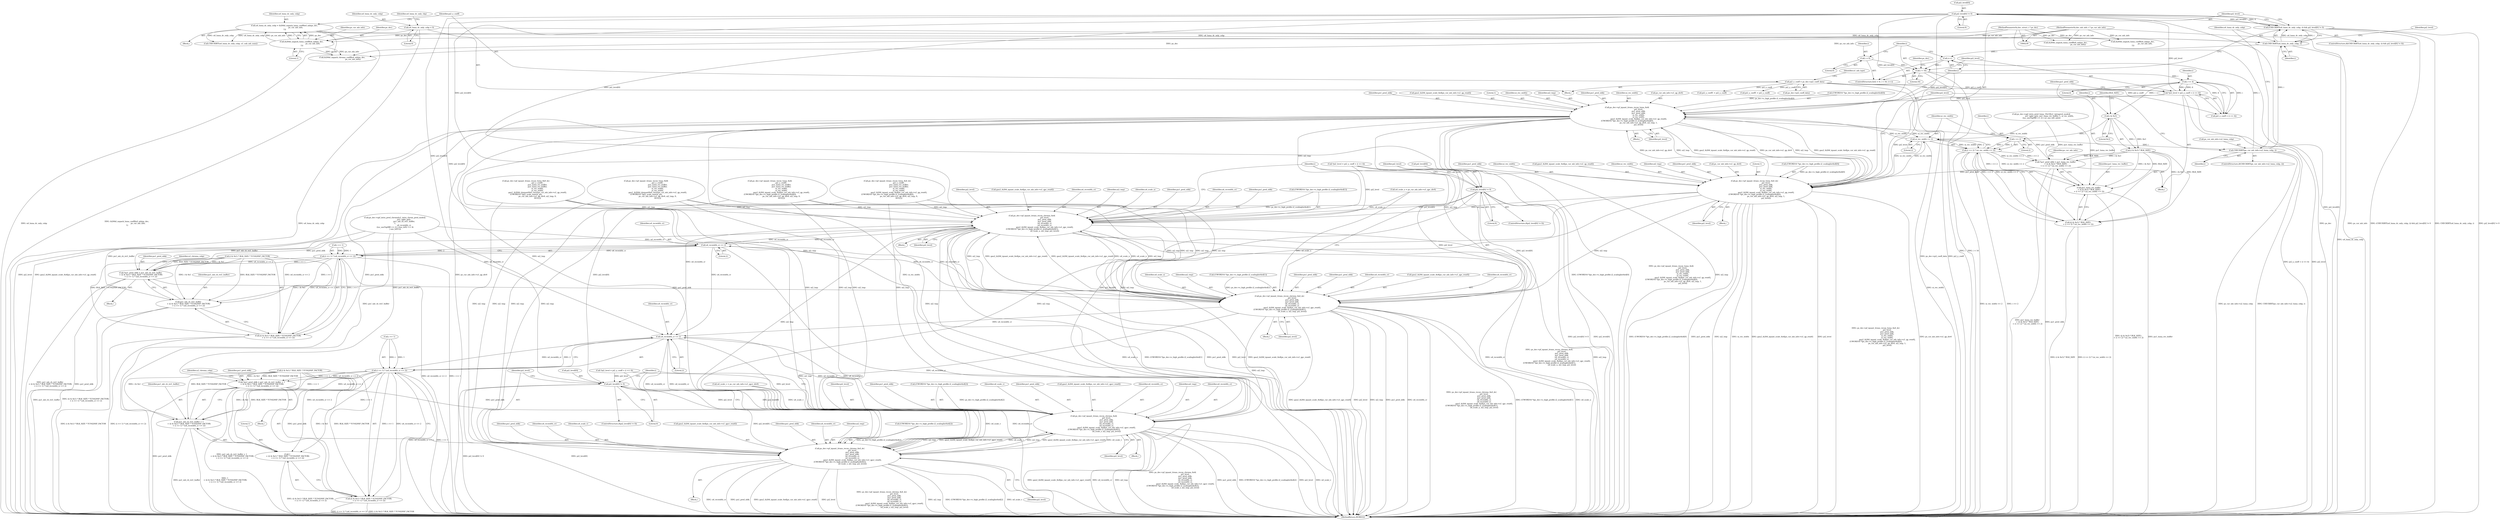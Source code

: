 digraph "0_Android_a583270e1c96d307469c83dc42bd3c5f1b9ef63f@array" {
"1000979" [label="(Call,pi2_level[0] != 0)"];
"1000914" [label="(Call,*pi2_level = pi2_y_coeff + (i << 4))"];
"1000779" [label="(Call,pi2_y_coeff = ps_dec->pi2_coeff_data)"];
"1000918" [label="(Call,i << 4)"];
"1000907" [label="(Call,i < 16)"];
"1000904" [label="(Call,i = 0)"];
"1000910" [label="(Call,i++)"];
"1000941" [label="(Call,CHECKBIT(ps_cur_mb_info->u2_luma_csbp, i))"];
"1000933" [label="(Call,i >> 2)"];
"1000928" [label="(Call,i & 0x3)"];
"1000976" [label="(Call,CHECKBIT(u4_luma_dc_only_csbp, i))"];
"1000750" [label="(Call,u4_luma_dc_only_csbp = ih264d_unpack_luma_coeff4x4_mb(ps_dec,\n                                       ps_cur_mb_info,\n 1))"];
"1000752" [label="(Call,ih264d_unpack_luma_coeff4x4_mb(ps_dec,\n                                       ps_cur_mb_info,\n 1))"];
"1000240" [label="(MethodParameterIn,dec_struct_t * ps_dec)"];
"1000241" [label="(MethodParameterIn,dec_mb_info_t * ps_cur_mb_info)"];
"1000334" [label="(Call,u4_luma_dc_only_csbp = 0)"];
"1000947" [label="(Call,ps_dec->pf_iquant_itrans_recon_luma_4x4(\n                                        pi2_level,\n                                        pu1_pred_sblk,\n                                        pu1_pred_sblk,\n                                        ui_rec_width,\n                                        ui_rec_width,\n                                        gau2_ih264_iquant_scale_4x4[ps_cur_mb_info->u1_qp_rem6],\n (UWORD16 *)ps_dec->s_high_profile.i2_scalinglist4x4[0],\n                                        ps_cur_mb_info->u1_qp_div6, ai2_tmp, 1,\n                                        pi2_level))"];
"1000936" [label="(Call,ui_rec_width << 2)"];
"1000932" [label="(Call,(i >> 2) * (ui_rec_width << 2))"];
"1000922" [label="(Call,*pu1_pred_sblk = pu1_luma_rec_buffer\n + ((i & 0x3) * BLK_SIZE)\n + (i >> 2) * (ui_rec_width << 2))"];
"1000985" [label="(Call,ps_dec->pf_iquant_itrans_recon_luma_4x4_dc(\n                                        pi2_level,\n                                        pu1_pred_sblk,\n                                        pu1_pred_sblk,\n                                        ui_rec_width,\n                                        ui_rec_width,\n                                        gau2_ih264_iquant_scale_4x4[ps_cur_mb_info->u1_qp_rem6],\n (UWORD16 *)ps_dec->s_high_profile.i2_scalinglist4x4[0],\n                                        ps_cur_mb_info->u1_qp_div6, ai2_tmp, 1,\n                                        pi2_level))"];
"1002917" [label="(Call,ps_dec->pf_iquant_itrans_recon_chroma_4x4(\n                                            pi2_level,\n                                            pu1_pred_sblk,\n                                            pu1_pred_sblk,\n                                            u4_recwidth_cr,\n                                            u4_recwidth_cr,\n                                            gau2_ih264_iquant_scale_4x4[ps_cur_mb_info->u1_qpc_rem6],\n (UWORD16 *)ps_dec->s_high_profile.i2_scalinglist4x4[1],\n                                            u4_scale_u, ai2_tmp, pi2_level))"];
"1002908" [label="(Call,u4_recwidth_cr << 2)"];
"1002904" [label="(Call,(i >> 1) * (u4_recwidth_cr << 2))"];
"1002892" [label="(Call,*pu1_pred_sblk = pu1_mb_cb_rei1_buffer\n + ((i & 0x1) * BLK_SIZE * YUV420SP_FACTOR)\n + (i >> 1) * (u4_recwidth_cr << 2))"];
"1002948" [label="(Call,ps_dec->pf_iquant_itrans_recon_chroma_4x4_dc(\n                                            pi2_level,\n                                            pu1_pred_sblk,\n                                            pu1_pred_sblk,\n                                            u4_recwidth_cr,\n                                            u4_recwidth_cr,\n                                            gau2_ih264_iquant_scale_4x4[ps_cur_mb_info->u1_qpc_rem6],\n (UWORD16 *)ps_dec->s_high_profile.i2_scalinglist4x4[1],\n                                            u4_scale_u, ai2_tmp, pi2_level))"];
"1003019" [label="(Call,u4_recwidth_cr << 2)"];
"1003015" [label="(Call,(i >> 1) * (u4_recwidth_cr << 2))"];
"1003001" [label="(Call,*pu1_pred_sblk = pu1_mb_cb_rei1_buffer + 1\n + ((i & 0x1) * BLK_SIZE * YUV420SP_FACTOR)\n + (i >> 1) * (u4_recwidth_cr << 2))"];
"1003028" [label="(Call,ps_dec->pf_iquant_itrans_recon_chroma_4x4(\n                                            pi2_level,\n                                            pu1_pred_sblk,\n                                            pu1_pred_sblk,\n                                            u4_recwidth_cr,\n                                            u4_recwidth_cr,\n                                            gau2_ih264_iquant_scale_4x4[ps_cur_mb_info->u1_qpcr_rem6],\n (UWORD16 *)ps_dec->s_high_profile.i2_scalinglist4x4[2],\n                                            u4_scale_v, ai2_tmp, pi2_level))"];
"1003059" [label="(Call,ps_dec->pf_iquant_itrans_recon_chroma_4x4_dc(\n                                            pi2_level,\n                                            pu1_pred_sblk,\n                                            pu1_pred_sblk,\n                                            u4_recwidth_cr,\n                                            u4_recwidth_cr,\n                                            gau2_ih264_iquant_scale_4x4[ps_cur_mb_info->u1_qpcr_rem6],\n (UWORD16 *)ps_dec->s_high_profile.i2_scalinglist4x4[2],\n                                            u4_scale_v, ai2_tmp, pi2_level))"];
"1003003" [label="(Call,pu1_mb_cb_rei1_buffer + 1\n + ((i & 0x1) * BLK_SIZE * YUV420SP_FACTOR)\n + (i >> 1) * (u4_recwidth_cr << 2))"];
"1003005" [label="(Call,1\n + ((i & 0x1) * BLK_SIZE * YUV420SP_FACTOR)\n + (i >> 1) * (u4_recwidth_cr << 2))"];
"1003007" [label="(Call,((i & 0x1) * BLK_SIZE * YUV420SP_FACTOR)\n + (i >> 1) * (u4_recwidth_cr << 2))"];
"1002894" [label="(Call,pu1_mb_cb_rei1_buffer\n + ((i & 0x1) * BLK_SIZE * YUV420SP_FACTOR)\n + (i >> 1) * (u4_recwidth_cr << 2))"];
"1002896" [label="(Call,((i & 0x1) * BLK_SIZE * YUV420SP_FACTOR)\n + (i >> 1) * (u4_recwidth_cr << 2))"];
"1000924" [label="(Call,pu1_luma_rec_buffer\n + ((i & 0x3) * BLK_SIZE)\n + (i >> 2) * (ui_rec_width << 2))"];
"1000926" [label="(Call,((i & 0x3) * BLK_SIZE)\n + (i >> 2) * (ui_rec_width << 2))"];
"1000975" [label="(Call,(CHECKBIT(u4_luma_dc_only_csbp, i)) && pi2_level[0] != 0)"];
"1002942" [label="(Call,pi2_level[0] != 0)"];
"1003053" [label="(Call,pi2_level[0] != 0)"];
"1003061" [label="(Identifier,pu1_pred_sblk)"];
"1000930" [label="(Literal,0x3)"];
"1003025" [label="(Identifier,u2_chroma_csbp)"];
"1002942" [label="(Call,pi2_level[0] != 0)"];
"1000943" [label="(Identifier,ps_cur_mb_info)"];
"1000910" [label="(Call,i++)"];
"1003029" [label="(Identifier,pi2_level)"];
"1000970" [label="(Identifier,ai2_tmp)"];
"1002923" [label="(Call,gau2_ih264_iquant_scale_4x4[ps_cur_mb_info->u1_qpc_rem6])"];
"1000938" [label="(Literal,2)"];
"1003030" [label="(Identifier,pu1_pred_sblk)"];
"1002884" [label="(Call,*pi2_level = pi2_y_coeff + (i << 4))"];
"1003039" [label="(Call,(UWORD16 *)ps_dec->s_high_profile.i2_scalinglist4x4[2])"];
"1000928" [label="(Call,i & 0x3)"];
"1003020" [label="(Identifier,u4_recwidth_cr)"];
"1000779" [label="(Call,pi2_y_coeff = ps_dec->pi2_coeff_data)"];
"1000905" [label="(Identifier,i)"];
"1000915" [label="(Identifier,pi2_level)"];
"1002910" [label="(Literal,2)"];
"1003003" [label="(Call,pu1_mb_cb_rei1_buffer + 1\n + ((i & 0x1) * BLK_SIZE * YUV420SP_FACTOR)\n + (i >> 1) * (u4_recwidth_cr << 2))"];
"1000967" [label="(Call,ps_cur_mb_info->u1_qp_div6)"];
"1002946" [label="(Literal,0)"];
"1000912" [label="(Block,)"];
"1000240" [label="(MethodParameterIn,dec_struct_t * ps_dec)"];
"1002882" [label="(Block,)"];
"1003063" [label="(Identifier,u4_recwidth_cr)"];
"1003079" [label="(Identifier,u4_scale_v)"];
"1000334" [label="(Call,u4_luma_dc_only_csbp = 0)"];
"1000958" [label="(Call,(UWORD16 *)ps_dec->s_high_profile.i2_scalinglist4x4[0])"];
"1002916" [label="(Block,)"];
"1002522" [label="(Call,ps_dec->pf_iquant_itrans_recon_luma_8x8_dc(\n                                        pi2_y_coeff1,\n                                        pu1_luma_rec_buffer,\n                                        pu1_luma_rec_buffer,\n                                        ui_rec_width,\n                                        ui_rec_width,\n                                        gau1_ih264d_dequant8x8_cavlc[ps_cur_mb_info->u1_qp_rem6],\n (UWORD16 *)pi2_scale_matrix_ptr,\n                                        ps_cur_mb_info->u1_qp_div6, ai2_tmp, 0,\n                                        NULL))"];
"1000986" [label="(Identifier,pi2_level)"];
"1002544" [label="(Call,ps_dec->pf_iquant_itrans_recon_luma_8x8(\n                                        pi2_y_coeff1,\n                                        pu1_luma_rec_buffer,\n                                        pu1_luma_rec_buffer,\n                                        ui_rec_width,\n                                        ui_rec_width,\n                                        gau1_ih264d_dequant8x8_cavlc[ps_cur_mb_info->u1_qp_rem6],\n (UWORD16 *)pi2_scale_matrix_ptr,\n                                        ps_cur_mb_info->u1_qp_div6, ai2_tmp, 0,\n                                        NULL))"];
"1002613" [label="(Call,ih264d_unpack_chroma_coeff4x4_mb(ps_dec,\n                                     ps_cur_mb_info))"];
"1003050" [label="(Identifier,pi2_level)"];
"1003005" [label="(Call,1\n + ((i & 0x1) * BLK_SIZE * YUV420SP_FACTOR)\n + (i >> 1) * (u4_recwidth_cr << 2))"];
"1002892" [label="(Call,*pu1_pred_sblk = pu1_mb_cb_rei1_buffer\n + ((i & 0x1) * BLK_SIZE * YUV420SP_FACTOR)\n + (i >> 1) * (u4_recwidth_cr << 2))"];
"1000988" [label="(Identifier,pu1_pred_sblk)"];
"1001748" [label="(Call,ps_dec->pf_iquant_itrans_recon_luma_4x4(\n                                        pi2_y_coeff1,\n                                        pu1_luma_rec_buffer,\n                                        pu1_luma_rec_buffer,\n                                        ui_rec_width,\n                                        ui_rec_width,\n                                        gau2_ih264_iquant_scale_4x4[ps_cur_mb_info->u1_qp_rem6],\n (UWORD16 *)ps_dec->s_high_profile.i2_scalinglist4x4[0],\n                                        ps_cur_mb_info->u1_qp_div6, ai2_tmp, 0,\n                                        NULL))"];
"1000908" [label="(Identifier,i)"];
"1000919" [label="(Identifier,i)"];
"1000927" [label="(Call,(i & 0x3) * BLK_SIZE)"];
"1000981" [label="(Identifier,pi2_level)"];
"1002968" [label="(Identifier,u4_scale_u)"];
"1000949" [label="(Identifier,pu1_pred_sblk)"];
"1003065" [label="(Call,gau2_ih264_iquant_scale_4x4[ps_cur_mb_info->u1_qpcr_rem6])"];
"1003048" [label="(Identifier,u4_scale_v)"];
"1000953" [label="(Call,gau2_ih264_iquant_scale_4x4[ps_cur_mb_info->u1_qp_rem6])"];
"1002841" [label="(Call,ps_dec->apf_intra_pred_chroma[u1_intra_chrom_pred_mode](\n                                pu1_ngbr_pels,\n                                pu1_mb_cb_rei1_buffer,\n 1,\n                                u4_recwidth_cr,\n ((uc_useTopMB << 2) | (use_left2 << 4)\n | use_left1)))"];
"1002908" [label="(Call,u4_recwidth_cr << 2)"];
"1003021" [label="(Literal,2)"];
"1002922" [label="(Identifier,u4_recwidth_cr)"];
"1000923" [label="(Identifier,pu1_pred_sblk)"];
"1002220" [label="(Call,pi2_y_coeff1 = pi2_y_coeff)"];
"1000336" [label="(Literal,0)"];
"1000925" [label="(Identifier,pu1_luma_rec_buffer)"];
"1000941" [label="(Call,CHECKBIT(ps_cur_mb_info->u2_luma_csbp, i))"];
"1000751" [label="(Identifier,u4_luma_dc_only_csbp)"];
"1000989" [label="(Identifier,ui_rec_width)"];
"1000991" [label="(Call,gau2_ih264_iquant_scale_4x4[ps_cur_mb_info->u1_qp_rem6])"];
"1002991" [label="(Block,)"];
"1003081" [label="(Identifier,pi2_level)"];
"1000937" [label="(Identifier,ui_rec_width)"];
"1002949" [label="(Identifier,pi2_level)"];
"1003006" [label="(Literal,1)"];
"1003060" [label="(Identifier,pi2_level)"];
"1000920" [label="(Literal,4)"];
"1000940" [label="(ControlStructure,if(CHECKBIT(ps_cur_mb_info->u2_luma_csbp, i)))"];
"1000768" [label="(Call,ih264d_unpack_luma_coeff4x4_mb(ps_dec,\n                                           ps_cur_mb_info,\n 1))"];
"1002969" [label="(Identifier,ai2_tmp)"];
"1002959" [label="(Call,(UWORD16 *)ps_dec->s_high_profile.i2_scalinglist4x4[1])"];
"1003031" [label="(Identifier,pu1_pred_sblk)"];
"1000903" [label="(ControlStructure,for(i = 0; i < 16; i++))"];
"1000906" [label="(Literal,0)"];
"1002881" [label="(Identifier,i)"];
"1000754" [label="(Identifier,ps_cur_mb_info)"];
"1000934" [label="(Identifier,i)"];
"1000971" [label="(Literal,1)"];
"1003007" [label="(Call,((i & 0x1) * BLK_SIZE * YUV420SP_FACTOR)\n + (i >> 1) * (u4_recwidth_cr << 2))"];
"1000776" [label="(Call,ih264d_unpack_luma_coeff8x8_mb(ps_dec,\n                                           ps_cur_mb_info))"];
"1003001" [label="(Call,*pu1_pred_sblk = pu1_mb_cb_rei1_buffer + 1\n + ((i & 0x1) * BLK_SIZE * YUV420SP_FACTOR)\n + (i >> 1) * (u4_recwidth_cr << 2))"];
"1003062" [label="(Identifier,pu1_pred_sblk)"];
"1002939" [label="(Identifier,pi2_level)"];
"1002894" [label="(Call,pu1_mb_cb_rei1_buffer\n + ((i & 0x1) * BLK_SIZE * YUV420SP_FACTOR)\n + (i >> 1) * (u4_recwidth_cr << 2))"];
"1002917" [label="(Call,ps_dec->pf_iquant_itrans_recon_chroma_4x4(\n                                            pi2_level,\n                                            pu1_pred_sblk,\n                                            pu1_pred_sblk,\n                                            u4_recwidth_cr,\n                                            u4_recwidth_cr,\n                                            gau2_ih264_iquant_scale_4x4[ps_cur_mb_info->u1_qpc_rem6],\n (UWORD16 *)ps_dec->s_high_profile.i2_scalinglist4x4[1],\n                                            u4_scale_u, ai2_tmp, pi2_level))"];
"1002950" [label="(Identifier,pu1_pred_sblk)"];
"1000755" [label="(Literal,1)"];
"1002897" [label="(Call,(i & 0x1) * BLK_SIZE * YUV420SP_FACTOR)"];
"1000786" [label="(Identifier,u1_mb_type)"];
"1000931" [label="(Identifier,BLK_SIZE)"];
"1003019" [label="(Call,u4_recwidth_cr << 2)"];
"1000978" [label="(Identifier,i)"];
"1003008" [label="(Call,(i & 0x1) * BLK_SIZE * YUV420SP_FACTOR)"];
"1000983" [label="(Literal,0)"];
"1001389" [label="(Call,pi2_y_coeff1 = pi2_y_coeff)"];
"1002938" [label="(Identifier,ai2_tmp)"];
"1000780" [label="(Identifier,pi2_y_coeff)"];
"1000975" [label="(Call,(CHECKBIT(u4_luma_dc_only_csbp, i)) && pi2_level[0] != 0)"];
"1000916" [label="(Call,pi2_y_coeff + (i << 4))"];
"1002905" [label="(Call,i >> 1)"];
"1000753" [label="(Identifier,ps_dec)"];
"1000977" [label="(Identifier,u4_luma_dc_only_csbp)"];
"1003034" [label="(Call,gau2_ih264_iquant_scale_4x4[ps_cur_mb_info->u1_qpcr_rem6])"];
"1000339" [label="(Identifier,u4_luma_dc_only_cbp)"];
"1003057" [label="(Literal,0)"];
"1001010" [label="(Identifier,pi2_level)"];
"1000907" [label="(Call,i < 16)"];
"1003254" [label="(MethodReturn,WORD32)"];
"1002947" [label="(Block,)"];
"1000990" [label="(Identifier,ui_rec_width)"];
"1002951" [label="(Identifier,pu1_pred_sblk)"];
"1002953" [label="(Identifier,u4_recwidth_cr)"];
"1000924" [label="(Call,pu1_luma_rec_buffer\n + ((i & 0x3) * BLK_SIZE)\n + (i >> 2) * (ui_rec_width << 2))"];
"1003028" [label="(Call,ps_dec->pf_iquant_itrans_recon_chroma_4x4(\n                                            pi2_level,\n                                            pu1_pred_sblk,\n                                            pu1_pred_sblk,\n                                            u4_recwidth_cr,\n                                            u4_recwidth_cr,\n                                            gau2_ih264_iquant_scale_4x4[ps_cur_mb_info->u1_qpcr_rem6],\n (UWORD16 *)ps_dec->s_high_profile.i2_scalinglist4x4[2],\n                                            u4_scale_v, ai2_tmp, pi2_level))"];
"1000985" [label="(Call,ps_dec->pf_iquant_itrans_recon_luma_4x4_dc(\n                                        pi2_level,\n                                        pu1_pred_sblk,\n                                        pu1_pred_sblk,\n                                        ui_rec_width,\n                                        ui_rec_width,\n                                        gau2_ih264_iquant_scale_4x4[ps_cur_mb_info->u1_qp_rem6],\n (UWORD16 *)ps_dec->s_high_profile.i2_scalinglist4x4[0],\n                                        ps_cur_mb_info->u1_qp_div6, ai2_tmp, 1,\n                                        pi2_level))"];
"1000932" [label="(Call,(i >> 2) * (ui_rec_width << 2))"];
"1003002" [label="(Identifier,pu1_pred_sblk)"];
"1001008" [label="(Identifier,ai2_tmp)"];
"1002614" [label="(Identifier,ps_dec)"];
"1000980" [label="(Call,pi2_level[0])"];
"1000904" [label="(Call,i = 0)"];
"1002895" [label="(Identifier,pu1_mb_cb_rei1_buffer)"];
"1003064" [label="(Identifier,u4_recwidth_cr)"];
"1000918" [label="(Call,i << 4)"];
"1002860" [label="(Call,u4_scale_v = ps_cur_mb_info->u1_qpcr_div6)"];
"1002943" [label="(Call,pi2_level[0])"];
"1003058" [label="(Block,)"];
"1002993" [label="(Call,*pi2_level = pi2_y_coeff + (i << 4))"];
"1002954" [label="(Call,gau2_ih264_iquant_scale_4x4[ps_cur_mb_info->u1_qpc_rem6])"];
"1003052" [label="(ControlStructure,if(pi2_level[0] != 0))"];
"1003054" [label="(Call,pi2_level[0])"];
"1002937" [label="(Identifier,u4_scale_u)"];
"1000241" [label="(MethodParameterIn,dec_mb_info_t * ps_cur_mb_info)"];
"1000750" [label="(Call,u4_luma_dc_only_csbp = ih264d_unpack_luma_coeff4x4_mb(ps_dec,\n                                       ps_cur_mb_info,\n 1))"];
"1003033" [label="(Identifier,u4_recwidth_cr)"];
"1003080" [label="(Identifier,ai2_tmp)"];
"1000987" [label="(Identifier,pu1_pred_sblk)"];
"1000946" [label="(Block,)"];
"1000243" [label="(Block,)"];
"1000922" [label="(Call,*pu1_pred_sblk = pu1_luma_rec_buffer\n + ((i & 0x3) * BLK_SIZE)\n + (i >> 2) * (ui_rec_width << 2))"];
"1000335" [label="(Identifier,u4_luma_dc_only_csbp)"];
"1000752" [label="(Call,ih264d_unpack_luma_coeff4x4_mb(ps_dec,\n                                       ps_cur_mb_info,\n 1))"];
"1000951" [label="(Identifier,ui_rec_width)"];
"1000890" [label="(Call,ps_dec->apf_intra_pred_luma_16x16[u1_intrapred_mode](\n                            au1_ngbr_pels, pu1_luma_rec_buffer, 1, ui_rec_width,\n ((uc_useTopMB << 2) | u2_use_left_mb)))"];
"1000948" [label="(Identifier,pi2_level)"];
"1002896" [label="(Call,((i & 0x1) * BLK_SIZE * YUV420SP_FACTOR)\n + (i >> 1) * (u4_recwidth_cr << 2))"];
"1000914" [label="(Call,*pi2_level = pi2_y_coeff + (i << 4))"];
"1000984" [label="(Block,)"];
"1003027" [label="(Block,)"];
"1002919" [label="(Identifier,pu1_pred_sblk)"];
"1000933" [label="(Call,i >> 2)"];
"1000781" [label="(Call,ps_dec->pi2_coeff_data)"];
"1002893" [label="(Identifier,pu1_pred_sblk)"];
"1000974" [label="(ControlStructure,if((CHECKBIT(u4_luma_dc_only_csbp, i)) && pi2_level[0] != 0))"];
"1000972" [label="(Identifier,pi2_level)"];
"1000926" [label="(Call,((i & 0x3) * BLK_SIZE)\n + (i >> 2) * (ui_rec_width << 2))"];
"1000942" [label="(Call,ps_cur_mb_info->u2_luma_csbp)"];
"1001005" [label="(Call,ps_cur_mb_info->u1_qp_div6)"];
"1003016" [label="(Call,i >> 1)"];
"1002904" [label="(Call,(i >> 1) * (u4_recwidth_cr << 2))"];
"1003049" [label="(Identifier,ai2_tmp)"];
"1002914" [label="(Identifier,u2_chroma_csbp)"];
"1000749" [label="(Block,)"];
"1001009" [label="(Literal,1)"];
"1000950" [label="(Identifier,pu1_pred_sblk)"];
"1000909" [label="(Literal,16)"];
"1002990" [label="(Identifier,i)"];
"1003059" [label="(Call,ps_dec->pf_iquant_itrans_recon_chroma_4x4_dc(\n                                            pi2_level,\n                                            pu1_pred_sblk,\n                                            pu1_pred_sblk,\n                                            u4_recwidth_cr,\n                                            u4_recwidth_cr,\n                                            gau2_ih264_iquant_scale_4x4[ps_cur_mb_info->u1_qpcr_rem6],\n (UWORD16 *)ps_dec->s_high_profile.i2_scalinglist4x4[2],\n                                            u4_scale_v, ai2_tmp, pi2_level))"];
"1002921" [label="(Identifier,u4_recwidth_cr)"];
"1002909" [label="(Identifier,u4_recwidth_cr)"];
"1003070" [label="(Call,(UWORD16 *)ps_dec->s_high_profile.i2_scalinglist4x4[2])"];
"1002948" [label="(Call,ps_dec->pf_iquant_itrans_recon_chroma_4x4_dc(\n                                            pi2_level,\n                                            pu1_pred_sblk,\n                                            pu1_pred_sblk,\n                                            u4_recwidth_cr,\n                                            u4_recwidth_cr,\n                                            gau2_ih264_iquant_scale_4x4[ps_cur_mb_info->u1_qpc_rem6],\n (UWORD16 *)ps_dec->s_high_profile.i2_scalinglist4x4[1],\n                                            u4_scale_u, ai2_tmp, pi2_level))"];
"1003004" [label="(Identifier,pu1_mb_cb_rei1_buffer)"];
"1000945" [label="(Identifier,i)"];
"1002952" [label="(Identifier,u4_recwidth_cr)"];
"1000936" [label="(Call,ui_rec_width << 2)"];
"1000976" [label="(Call,CHECKBIT(u4_luma_dc_only_csbp, i))"];
"1002920" [label="(Identifier,pu1_pred_sblk)"];
"1000952" [label="(Identifier,ui_rec_width)"];
"1002970" [label="(Identifier,pi2_level)"];
"1003032" [label="(Identifier,u4_recwidth_cr)"];
"1000935" [label="(Literal,2)"];
"1000979" [label="(Call,pi2_level[0] != 0)"];
"1000911" [label="(Identifier,i)"];
"1000996" [label="(Call,(UWORD16 *)ps_dec->s_high_profile.i2_scalinglist4x4[0])"];
"1002928" [label="(Call,(UWORD16 *)ps_dec->s_high_profile.i2_scalinglist4x4[1])"];
"1003015" [label="(Call,(i >> 1) * (u4_recwidth_cr << 2))"];
"1003053" [label="(Call,pi2_level[0] != 0)"];
"1000929" [label="(Identifier,i)"];
"1001720" [label="(Call,ps_dec->pf_iquant_itrans_recon_luma_4x4_dc(\n                                        pi2_y_coeff1,\n                                        pu1_luma_rec_buffer,\n                                        pu1_luma_rec_buffer,\n                                        ui_rec_width,\n                                        ui_rec_width,\n                                        gau2_ih264_iquant_scale_4x4[ps_cur_mb_info->u1_qp_rem6],\n (UWORD16 *)ps_dec->s_high_profile.i2_scalinglist4x4[0],\n                                        ps_cur_mb_info->u1_qp_div6, ai2_tmp, 0,\n                                        NULL))"];
"1001716" [label="(Call,CHECKBIT(u4_luma_dc_only_csbp, u1_sub_mb_num))"];
"1000947" [label="(Call,ps_dec->pf_iquant_itrans_recon_luma_4x4(\n                                        pi2_level,\n                                        pu1_pred_sblk,\n                                        pu1_pred_sblk,\n                                        ui_rec_width,\n                                        ui_rec_width,\n                                        gau2_ih264_iquant_scale_4x4[ps_cur_mb_info->u1_qp_rem6],\n (UWORD16 *)ps_dec->s_high_profile.i2_scalinglist4x4[0],\n                                        ps_cur_mb_info->u1_qp_div6, ai2_tmp, 1,\n                                        pi2_level))"];
"1002941" [label="(ControlStructure,if(pi2_level[0] != 0))"];
"1002918" [label="(Identifier,pi2_level)"];
"1002855" [label="(Call,u4_scale_u = ps_cur_mb_info->u1_qpc_div6)"];
"1000979" -> "1000975"  [label="AST: "];
"1000979" -> "1000983"  [label="CFG: "];
"1000980" -> "1000979"  [label="AST: "];
"1000983" -> "1000979"  [label="AST: "];
"1000975" -> "1000979"  [label="CFG: "];
"1000979" -> "1003254"  [label="DDG: pi2_level[0]"];
"1000979" -> "1000947"  [label="DDG: pi2_level[0]"];
"1000979" -> "1000975"  [label="DDG: pi2_level[0]"];
"1000979" -> "1000975"  [label="DDG: 0"];
"1000914" -> "1000979"  [label="DDG: pi2_level"];
"1000979" -> "1000985"  [label="DDG: pi2_level[0]"];
"1000979" -> "1002917"  [label="DDG: pi2_level[0]"];
"1000979" -> "1002942"  [label="DDG: pi2_level[0]"];
"1000979" -> "1003028"  [label="DDG: pi2_level[0]"];
"1000979" -> "1003053"  [label="DDG: pi2_level[0]"];
"1000914" -> "1000912"  [label="AST: "];
"1000914" -> "1000916"  [label="CFG: "];
"1000915" -> "1000914"  [label="AST: "];
"1000916" -> "1000914"  [label="AST: "];
"1000923" -> "1000914"  [label="CFG: "];
"1000914" -> "1003254"  [label="DDG: pi2_y_coeff + (i << 4)"];
"1000914" -> "1003254"  [label="DDG: pi2_level"];
"1000779" -> "1000914"  [label="DDG: pi2_y_coeff"];
"1000918" -> "1000914"  [label="DDG: i"];
"1000918" -> "1000914"  [label="DDG: 4"];
"1000914" -> "1000947"  [label="DDG: pi2_level"];
"1000914" -> "1000985"  [label="DDG: pi2_level"];
"1000779" -> "1000243"  [label="AST: "];
"1000779" -> "1000781"  [label="CFG: "];
"1000780" -> "1000779"  [label="AST: "];
"1000781" -> "1000779"  [label="AST: "];
"1000786" -> "1000779"  [label="CFG: "];
"1000779" -> "1003254"  [label="DDG: pi2_y_coeff"];
"1000779" -> "1003254"  [label="DDG: ps_dec->pi2_coeff_data"];
"1000779" -> "1000916"  [label="DDG: pi2_y_coeff"];
"1000779" -> "1001389"  [label="DDG: pi2_y_coeff"];
"1000779" -> "1002220"  [label="DDG: pi2_y_coeff"];
"1000918" -> "1000916"  [label="AST: "];
"1000918" -> "1000920"  [label="CFG: "];
"1000919" -> "1000918"  [label="AST: "];
"1000920" -> "1000918"  [label="AST: "];
"1000916" -> "1000918"  [label="CFG: "];
"1000918" -> "1000916"  [label="DDG: i"];
"1000918" -> "1000916"  [label="DDG: 4"];
"1000907" -> "1000918"  [label="DDG: i"];
"1000918" -> "1000928"  [label="DDG: i"];
"1000907" -> "1000903"  [label="AST: "];
"1000907" -> "1000909"  [label="CFG: "];
"1000908" -> "1000907"  [label="AST: "];
"1000909" -> "1000907"  [label="AST: "];
"1000915" -> "1000907"  [label="CFG: "];
"1002614" -> "1000907"  [label="CFG: "];
"1000907" -> "1003254"  [label="DDG: i < 16"];
"1000907" -> "1003254"  [label="DDG: i"];
"1000904" -> "1000907"  [label="DDG: i"];
"1000910" -> "1000907"  [label="DDG: i"];
"1000904" -> "1000903"  [label="AST: "];
"1000904" -> "1000906"  [label="CFG: "];
"1000905" -> "1000904"  [label="AST: "];
"1000906" -> "1000904"  [label="AST: "];
"1000908" -> "1000904"  [label="CFG: "];
"1000910" -> "1000903"  [label="AST: "];
"1000910" -> "1000911"  [label="CFG: "];
"1000911" -> "1000910"  [label="AST: "];
"1000908" -> "1000910"  [label="CFG: "];
"1000941" -> "1000910"  [label="DDG: i"];
"1000976" -> "1000910"  [label="DDG: i"];
"1000941" -> "1000940"  [label="AST: "];
"1000941" -> "1000945"  [label="CFG: "];
"1000942" -> "1000941"  [label="AST: "];
"1000945" -> "1000941"  [label="AST: "];
"1000948" -> "1000941"  [label="CFG: "];
"1000977" -> "1000941"  [label="CFG: "];
"1000941" -> "1003254"  [label="DDG: ps_cur_mb_info->u2_luma_csbp"];
"1000941" -> "1003254"  [label="DDG: CHECKBIT(ps_cur_mb_info->u2_luma_csbp, i)"];
"1000933" -> "1000941"  [label="DDG: i"];
"1000941" -> "1000976"  [label="DDG: i"];
"1000933" -> "1000932"  [label="AST: "];
"1000933" -> "1000935"  [label="CFG: "];
"1000934" -> "1000933"  [label="AST: "];
"1000935" -> "1000933"  [label="AST: "];
"1000937" -> "1000933"  [label="CFG: "];
"1000933" -> "1000932"  [label="DDG: i"];
"1000933" -> "1000932"  [label="DDG: 2"];
"1000928" -> "1000933"  [label="DDG: i"];
"1000928" -> "1000927"  [label="AST: "];
"1000928" -> "1000930"  [label="CFG: "];
"1000929" -> "1000928"  [label="AST: "];
"1000930" -> "1000928"  [label="AST: "];
"1000931" -> "1000928"  [label="CFG: "];
"1000928" -> "1000927"  [label="DDG: i"];
"1000928" -> "1000927"  [label="DDG: 0x3"];
"1000976" -> "1000975"  [label="AST: "];
"1000976" -> "1000978"  [label="CFG: "];
"1000977" -> "1000976"  [label="AST: "];
"1000978" -> "1000976"  [label="AST: "];
"1000981" -> "1000976"  [label="CFG: "];
"1000975" -> "1000976"  [label="CFG: "];
"1000976" -> "1003254"  [label="DDG: u4_luma_dc_only_csbp"];
"1000976" -> "1000975"  [label="DDG: u4_luma_dc_only_csbp"];
"1000976" -> "1000975"  [label="DDG: i"];
"1000750" -> "1000976"  [label="DDG: u4_luma_dc_only_csbp"];
"1000334" -> "1000976"  [label="DDG: u4_luma_dc_only_csbp"];
"1000750" -> "1000749"  [label="AST: "];
"1000750" -> "1000752"  [label="CFG: "];
"1000751" -> "1000750"  [label="AST: "];
"1000752" -> "1000750"  [label="AST: "];
"1000780" -> "1000750"  [label="CFG: "];
"1000750" -> "1003254"  [label="DDG: u4_luma_dc_only_csbp"];
"1000750" -> "1003254"  [label="DDG: ih264d_unpack_luma_coeff4x4_mb(ps_dec,\n                                       ps_cur_mb_info,\n 1)"];
"1000752" -> "1000750"  [label="DDG: ps_dec"];
"1000752" -> "1000750"  [label="DDG: ps_cur_mb_info"];
"1000752" -> "1000750"  [label="DDG: 1"];
"1000750" -> "1001716"  [label="DDG: u4_luma_dc_only_csbp"];
"1000752" -> "1000755"  [label="CFG: "];
"1000753" -> "1000752"  [label="AST: "];
"1000754" -> "1000752"  [label="AST: "];
"1000755" -> "1000752"  [label="AST: "];
"1000240" -> "1000752"  [label="DDG: ps_dec"];
"1000241" -> "1000752"  [label="DDG: ps_cur_mb_info"];
"1000752" -> "1002613"  [label="DDG: ps_dec"];
"1000752" -> "1002613"  [label="DDG: ps_cur_mb_info"];
"1000240" -> "1000239"  [label="AST: "];
"1000240" -> "1003254"  [label="DDG: ps_dec"];
"1000240" -> "1000768"  [label="DDG: ps_dec"];
"1000240" -> "1000776"  [label="DDG: ps_dec"];
"1000240" -> "1002613"  [label="DDG: ps_dec"];
"1000241" -> "1000239"  [label="AST: "];
"1000241" -> "1003254"  [label="DDG: ps_cur_mb_info"];
"1000241" -> "1000768"  [label="DDG: ps_cur_mb_info"];
"1000241" -> "1000776"  [label="DDG: ps_cur_mb_info"];
"1000241" -> "1002613"  [label="DDG: ps_cur_mb_info"];
"1000334" -> "1000243"  [label="AST: "];
"1000334" -> "1000336"  [label="CFG: "];
"1000335" -> "1000334"  [label="AST: "];
"1000336" -> "1000334"  [label="AST: "];
"1000339" -> "1000334"  [label="CFG: "];
"1000334" -> "1003254"  [label="DDG: u4_luma_dc_only_csbp"];
"1000334" -> "1001716"  [label="DDG: u4_luma_dc_only_csbp"];
"1000947" -> "1000946"  [label="AST: "];
"1000947" -> "1000972"  [label="CFG: "];
"1000948" -> "1000947"  [label="AST: "];
"1000949" -> "1000947"  [label="AST: "];
"1000950" -> "1000947"  [label="AST: "];
"1000951" -> "1000947"  [label="AST: "];
"1000952" -> "1000947"  [label="AST: "];
"1000953" -> "1000947"  [label="AST: "];
"1000958" -> "1000947"  [label="AST: "];
"1000967" -> "1000947"  [label="AST: "];
"1000970" -> "1000947"  [label="AST: "];
"1000971" -> "1000947"  [label="AST: "];
"1000972" -> "1000947"  [label="AST: "];
"1000911" -> "1000947"  [label="CFG: "];
"1000947" -> "1003254"  [label="DDG: pi2_level"];
"1000947" -> "1003254"  [label="DDG: gau2_ih264_iquant_scale_4x4[ps_cur_mb_info->u1_qp_rem6]"];
"1000947" -> "1003254"  [label="DDG: pu1_pred_sblk"];
"1000947" -> "1003254"  [label="DDG: ps_cur_mb_info->u1_qp_div6"];
"1000947" -> "1003254"  [label="DDG: ui_rec_width"];
"1000947" -> "1003254"  [label="DDG: (UWORD16 *)ps_dec->s_high_profile.i2_scalinglist4x4[0]"];
"1000947" -> "1003254"  [label="DDG: ps_dec->pf_iquant_itrans_recon_luma_4x4(\n                                        pi2_level,\n                                        pu1_pred_sblk,\n                                        pu1_pred_sblk,\n                                        ui_rec_width,\n                                        ui_rec_width,\n                                        gau2_ih264_iquant_scale_4x4[ps_cur_mb_info->u1_qp_rem6],\n (UWORD16 *)ps_dec->s_high_profile.i2_scalinglist4x4[0],\n                                        ps_cur_mb_info->u1_qp_div6, ai2_tmp, 1,\n                                        pi2_level)"];
"1000947" -> "1003254"  [label="DDG: ai2_tmp"];
"1000947" -> "1000936"  [label="DDG: ui_rec_width"];
"1000922" -> "1000947"  [label="DDG: pu1_pred_sblk"];
"1000936" -> "1000947"  [label="DDG: ui_rec_width"];
"1000985" -> "1000947"  [label="DDG: gau2_ih264_iquant_scale_4x4[ps_cur_mb_info->u1_qp_rem6]"];
"1000985" -> "1000947"  [label="DDG: ps_cur_mb_info->u1_qp_div6"];
"1000985" -> "1000947"  [label="DDG: ai2_tmp"];
"1000958" -> "1000947"  [label="DDG: ps_dec->s_high_profile.i2_scalinglist4x4[0]"];
"1000947" -> "1000985"  [label="DDG: gau2_ih264_iquant_scale_4x4[ps_cur_mb_info->u1_qp_rem6]"];
"1000947" -> "1000985"  [label="DDG: ps_cur_mb_info->u1_qp_div6"];
"1000947" -> "1000985"  [label="DDG: ai2_tmp"];
"1000947" -> "1002917"  [label="DDG: ai2_tmp"];
"1000947" -> "1002948"  [label="DDG: ai2_tmp"];
"1000947" -> "1003028"  [label="DDG: ai2_tmp"];
"1000947" -> "1003059"  [label="DDG: ai2_tmp"];
"1000936" -> "1000932"  [label="AST: "];
"1000936" -> "1000938"  [label="CFG: "];
"1000937" -> "1000936"  [label="AST: "];
"1000938" -> "1000936"  [label="AST: "];
"1000932" -> "1000936"  [label="CFG: "];
"1000936" -> "1003254"  [label="DDG: ui_rec_width"];
"1000936" -> "1000932"  [label="DDG: ui_rec_width"];
"1000936" -> "1000932"  [label="DDG: 2"];
"1000985" -> "1000936"  [label="DDG: ui_rec_width"];
"1000890" -> "1000936"  [label="DDG: ui_rec_width"];
"1000936" -> "1000985"  [label="DDG: ui_rec_width"];
"1000932" -> "1000926"  [label="AST: "];
"1000926" -> "1000932"  [label="CFG: "];
"1000932" -> "1003254"  [label="DDG: ui_rec_width << 2"];
"1000932" -> "1003254"  [label="DDG: i >> 2"];
"1000932" -> "1000922"  [label="DDG: i >> 2"];
"1000932" -> "1000922"  [label="DDG: ui_rec_width << 2"];
"1000932" -> "1000924"  [label="DDG: i >> 2"];
"1000932" -> "1000924"  [label="DDG: ui_rec_width << 2"];
"1000932" -> "1000926"  [label="DDG: i >> 2"];
"1000932" -> "1000926"  [label="DDG: ui_rec_width << 2"];
"1000922" -> "1000912"  [label="AST: "];
"1000922" -> "1000924"  [label="CFG: "];
"1000923" -> "1000922"  [label="AST: "];
"1000924" -> "1000922"  [label="AST: "];
"1000943" -> "1000922"  [label="CFG: "];
"1000922" -> "1003254"  [label="DDG: pu1_pred_sblk"];
"1000922" -> "1003254"  [label="DDG: pu1_luma_rec_buffer\n + ((i & 0x3) * BLK_SIZE)\n + (i >> 2) * (ui_rec_width << 2)"];
"1000890" -> "1000922"  [label="DDG: pu1_luma_rec_buffer"];
"1000927" -> "1000922"  [label="DDG: i & 0x3"];
"1000927" -> "1000922"  [label="DDG: BLK_SIZE"];
"1000922" -> "1000985"  [label="DDG: pu1_pred_sblk"];
"1000985" -> "1000984"  [label="AST: "];
"1000985" -> "1001010"  [label="CFG: "];
"1000986" -> "1000985"  [label="AST: "];
"1000987" -> "1000985"  [label="AST: "];
"1000988" -> "1000985"  [label="AST: "];
"1000989" -> "1000985"  [label="AST: "];
"1000990" -> "1000985"  [label="AST: "];
"1000991" -> "1000985"  [label="AST: "];
"1000996" -> "1000985"  [label="AST: "];
"1001005" -> "1000985"  [label="AST: "];
"1001008" -> "1000985"  [label="AST: "];
"1001009" -> "1000985"  [label="AST: "];
"1001010" -> "1000985"  [label="AST: "];
"1000911" -> "1000985"  [label="CFG: "];
"1000985" -> "1003254"  [label="DDG: (UWORD16 *)ps_dec->s_high_profile.i2_scalinglist4x4[0]"];
"1000985" -> "1003254"  [label="DDG: pu1_pred_sblk"];
"1000985" -> "1003254"  [label="DDG: ai2_tmp"];
"1000985" -> "1003254"  [label="DDG: ui_rec_width"];
"1000985" -> "1003254"  [label="DDG: gau2_ih264_iquant_scale_4x4[ps_cur_mb_info->u1_qp_rem6]"];
"1000985" -> "1003254"  [label="DDG: pi2_level"];
"1000985" -> "1003254"  [label="DDG: ps_dec->pf_iquant_itrans_recon_luma_4x4_dc(\n                                        pi2_level,\n                                        pu1_pred_sblk,\n                                        pu1_pred_sblk,\n                                        ui_rec_width,\n                                        ui_rec_width,\n                                        gau2_ih264_iquant_scale_4x4[ps_cur_mb_info->u1_qp_rem6],\n (UWORD16 *)ps_dec->s_high_profile.i2_scalinglist4x4[0],\n                                        ps_cur_mb_info->u1_qp_div6, ai2_tmp, 1,\n                                        pi2_level)"];
"1000985" -> "1003254"  [label="DDG: ps_cur_mb_info->u1_qp_div6"];
"1000996" -> "1000985"  [label="DDG: ps_dec->s_high_profile.i2_scalinglist4x4[0]"];
"1000985" -> "1002917"  [label="DDG: ai2_tmp"];
"1000985" -> "1002948"  [label="DDG: ai2_tmp"];
"1000985" -> "1003028"  [label="DDG: ai2_tmp"];
"1000985" -> "1003059"  [label="DDG: ai2_tmp"];
"1002917" -> "1002916"  [label="AST: "];
"1002917" -> "1002939"  [label="CFG: "];
"1002918" -> "1002917"  [label="AST: "];
"1002919" -> "1002917"  [label="AST: "];
"1002920" -> "1002917"  [label="AST: "];
"1002921" -> "1002917"  [label="AST: "];
"1002922" -> "1002917"  [label="AST: "];
"1002923" -> "1002917"  [label="AST: "];
"1002928" -> "1002917"  [label="AST: "];
"1002937" -> "1002917"  [label="AST: "];
"1002938" -> "1002917"  [label="AST: "];
"1002939" -> "1002917"  [label="AST: "];
"1002881" -> "1002917"  [label="CFG: "];
"1002917" -> "1003254"  [label="DDG: pu1_pred_sblk"];
"1002917" -> "1003254"  [label="DDG: pi2_level"];
"1002917" -> "1003254"  [label="DDG: gau2_ih264_iquant_scale_4x4[ps_cur_mb_info->u1_qpc_rem6]"];
"1002917" -> "1003254"  [label="DDG: u4_recwidth_cr"];
"1002917" -> "1003254"  [label="DDG: ps_dec->pf_iquant_itrans_recon_chroma_4x4(\n                                            pi2_level,\n                                            pu1_pred_sblk,\n                                            pu1_pred_sblk,\n                                            u4_recwidth_cr,\n                                            u4_recwidth_cr,\n                                            gau2_ih264_iquant_scale_4x4[ps_cur_mb_info->u1_qpc_rem6],\n (UWORD16 *)ps_dec->s_high_profile.i2_scalinglist4x4[1],\n                                            u4_scale_u, ai2_tmp, pi2_level)"];
"1002917" -> "1003254"  [label="DDG: ai2_tmp"];
"1002917" -> "1003254"  [label="DDG: u4_scale_u"];
"1002917" -> "1003254"  [label="DDG: (UWORD16 *)ps_dec->s_high_profile.i2_scalinglist4x4[1]"];
"1002917" -> "1002908"  [label="DDG: u4_recwidth_cr"];
"1002942" -> "1002917"  [label="DDG: pi2_level[0]"];
"1002884" -> "1002917"  [label="DDG: pi2_level"];
"1002892" -> "1002917"  [label="DDG: pu1_pred_sblk"];
"1002908" -> "1002917"  [label="DDG: u4_recwidth_cr"];
"1002948" -> "1002917"  [label="DDG: gau2_ih264_iquant_scale_4x4[ps_cur_mb_info->u1_qpc_rem6]"];
"1002948" -> "1002917"  [label="DDG: u4_scale_u"];
"1002948" -> "1002917"  [label="DDG: ai2_tmp"];
"1002928" -> "1002917"  [label="DDG: ps_dec->s_high_profile.i2_scalinglist4x4[1]"];
"1002855" -> "1002917"  [label="DDG: u4_scale_u"];
"1002522" -> "1002917"  [label="DDG: ai2_tmp"];
"1001720" -> "1002917"  [label="DDG: ai2_tmp"];
"1001748" -> "1002917"  [label="DDG: ai2_tmp"];
"1002544" -> "1002917"  [label="DDG: ai2_tmp"];
"1002917" -> "1002948"  [label="DDG: gau2_ih264_iquant_scale_4x4[ps_cur_mb_info->u1_qpc_rem6]"];
"1002917" -> "1002948"  [label="DDG: u4_scale_u"];
"1002917" -> "1002948"  [label="DDG: ai2_tmp"];
"1002917" -> "1003019"  [label="DDG: u4_recwidth_cr"];
"1002917" -> "1003028"  [label="DDG: ai2_tmp"];
"1002917" -> "1003059"  [label="DDG: ai2_tmp"];
"1002908" -> "1002904"  [label="AST: "];
"1002908" -> "1002910"  [label="CFG: "];
"1002909" -> "1002908"  [label="AST: "];
"1002910" -> "1002908"  [label="AST: "];
"1002904" -> "1002908"  [label="CFG: "];
"1002908" -> "1003254"  [label="DDG: u4_recwidth_cr"];
"1002908" -> "1002904"  [label="DDG: u4_recwidth_cr"];
"1002908" -> "1002904"  [label="DDG: 2"];
"1002948" -> "1002908"  [label="DDG: u4_recwidth_cr"];
"1002841" -> "1002908"  [label="DDG: u4_recwidth_cr"];
"1002908" -> "1002948"  [label="DDG: u4_recwidth_cr"];
"1002908" -> "1003019"  [label="DDG: u4_recwidth_cr"];
"1002904" -> "1002896"  [label="AST: "];
"1002905" -> "1002904"  [label="AST: "];
"1002896" -> "1002904"  [label="CFG: "];
"1002904" -> "1003254"  [label="DDG: u4_recwidth_cr << 2"];
"1002904" -> "1003254"  [label="DDG: i >> 1"];
"1002904" -> "1002892"  [label="DDG: i >> 1"];
"1002904" -> "1002892"  [label="DDG: u4_recwidth_cr << 2"];
"1002904" -> "1002894"  [label="DDG: i >> 1"];
"1002904" -> "1002894"  [label="DDG: u4_recwidth_cr << 2"];
"1002904" -> "1002896"  [label="DDG: i >> 1"];
"1002904" -> "1002896"  [label="DDG: u4_recwidth_cr << 2"];
"1002905" -> "1002904"  [label="DDG: i"];
"1002905" -> "1002904"  [label="DDG: 1"];
"1002892" -> "1002882"  [label="AST: "];
"1002892" -> "1002894"  [label="CFG: "];
"1002893" -> "1002892"  [label="AST: "];
"1002894" -> "1002892"  [label="AST: "];
"1002914" -> "1002892"  [label="CFG: "];
"1002892" -> "1003254"  [label="DDG: pu1_mb_cb_rei1_buffer\n + ((i & 0x1) * BLK_SIZE * YUV420SP_FACTOR)\n + (i >> 1) * (u4_recwidth_cr << 2)"];
"1002892" -> "1003254"  [label="DDG: pu1_pred_sblk"];
"1002841" -> "1002892"  [label="DDG: pu1_mb_cb_rei1_buffer"];
"1002897" -> "1002892"  [label="DDG: i & 0x1"];
"1002897" -> "1002892"  [label="DDG: BLK_SIZE * YUV420SP_FACTOR"];
"1002892" -> "1002948"  [label="DDG: pu1_pred_sblk"];
"1002948" -> "1002947"  [label="AST: "];
"1002948" -> "1002970"  [label="CFG: "];
"1002949" -> "1002948"  [label="AST: "];
"1002950" -> "1002948"  [label="AST: "];
"1002951" -> "1002948"  [label="AST: "];
"1002952" -> "1002948"  [label="AST: "];
"1002953" -> "1002948"  [label="AST: "];
"1002954" -> "1002948"  [label="AST: "];
"1002959" -> "1002948"  [label="AST: "];
"1002968" -> "1002948"  [label="AST: "];
"1002969" -> "1002948"  [label="AST: "];
"1002970" -> "1002948"  [label="AST: "];
"1002881" -> "1002948"  [label="CFG: "];
"1002948" -> "1003254"  [label="DDG: gau2_ih264_iquant_scale_4x4[ps_cur_mb_info->u1_qpc_rem6]"];
"1002948" -> "1003254"  [label="DDG: pi2_level"];
"1002948" -> "1003254"  [label="DDG: ai2_tmp"];
"1002948" -> "1003254"  [label="DDG: pu1_pred_sblk"];
"1002948" -> "1003254"  [label="DDG: u4_recwidth_cr"];
"1002948" -> "1003254"  [label="DDG: ps_dec->pf_iquant_itrans_recon_chroma_4x4_dc(\n                                            pi2_level,\n                                            pu1_pred_sblk,\n                                            pu1_pred_sblk,\n                                            u4_recwidth_cr,\n                                            u4_recwidth_cr,\n                                            gau2_ih264_iquant_scale_4x4[ps_cur_mb_info->u1_qpc_rem6],\n (UWORD16 *)ps_dec->s_high_profile.i2_scalinglist4x4[1],\n                                            u4_scale_u, ai2_tmp, pi2_level)"];
"1002948" -> "1003254"  [label="DDG: (UWORD16 *)ps_dec->s_high_profile.i2_scalinglist4x4[1]"];
"1002948" -> "1003254"  [label="DDG: u4_scale_u"];
"1002942" -> "1002948"  [label="DDG: pi2_level[0]"];
"1002884" -> "1002948"  [label="DDG: pi2_level"];
"1002959" -> "1002948"  [label="DDG: ps_dec->s_high_profile.i2_scalinglist4x4[1]"];
"1002855" -> "1002948"  [label="DDG: u4_scale_u"];
"1002522" -> "1002948"  [label="DDG: ai2_tmp"];
"1001720" -> "1002948"  [label="DDG: ai2_tmp"];
"1001748" -> "1002948"  [label="DDG: ai2_tmp"];
"1002544" -> "1002948"  [label="DDG: ai2_tmp"];
"1002948" -> "1003019"  [label="DDG: u4_recwidth_cr"];
"1002948" -> "1003028"  [label="DDG: ai2_tmp"];
"1002948" -> "1003059"  [label="DDG: ai2_tmp"];
"1003019" -> "1003015"  [label="AST: "];
"1003019" -> "1003021"  [label="CFG: "];
"1003020" -> "1003019"  [label="AST: "];
"1003021" -> "1003019"  [label="AST: "];
"1003015" -> "1003019"  [label="CFG: "];
"1003019" -> "1003254"  [label="DDG: u4_recwidth_cr"];
"1003019" -> "1003015"  [label="DDG: u4_recwidth_cr"];
"1003019" -> "1003015"  [label="DDG: 2"];
"1003059" -> "1003019"  [label="DDG: u4_recwidth_cr"];
"1003028" -> "1003019"  [label="DDG: u4_recwidth_cr"];
"1002841" -> "1003019"  [label="DDG: u4_recwidth_cr"];
"1003019" -> "1003028"  [label="DDG: u4_recwidth_cr"];
"1003019" -> "1003059"  [label="DDG: u4_recwidth_cr"];
"1003015" -> "1003007"  [label="AST: "];
"1003016" -> "1003015"  [label="AST: "];
"1003007" -> "1003015"  [label="CFG: "];
"1003015" -> "1003254"  [label="DDG: u4_recwidth_cr << 2"];
"1003015" -> "1003254"  [label="DDG: i >> 1"];
"1003015" -> "1003001"  [label="DDG: i >> 1"];
"1003015" -> "1003001"  [label="DDG: u4_recwidth_cr << 2"];
"1003015" -> "1003003"  [label="DDG: i >> 1"];
"1003015" -> "1003003"  [label="DDG: u4_recwidth_cr << 2"];
"1003015" -> "1003005"  [label="DDG: i >> 1"];
"1003015" -> "1003005"  [label="DDG: u4_recwidth_cr << 2"];
"1003015" -> "1003007"  [label="DDG: i >> 1"];
"1003015" -> "1003007"  [label="DDG: u4_recwidth_cr << 2"];
"1003016" -> "1003015"  [label="DDG: i"];
"1003016" -> "1003015"  [label="DDG: 1"];
"1003001" -> "1002991"  [label="AST: "];
"1003001" -> "1003003"  [label="CFG: "];
"1003002" -> "1003001"  [label="AST: "];
"1003003" -> "1003001"  [label="AST: "];
"1003025" -> "1003001"  [label="CFG: "];
"1003001" -> "1003254"  [label="DDG: pu1_pred_sblk"];
"1003001" -> "1003254"  [label="DDG: pu1_mb_cb_rei1_buffer + 1\n + ((i & 0x1) * BLK_SIZE * YUV420SP_FACTOR)\n + (i >> 1) * (u4_recwidth_cr << 2)"];
"1002841" -> "1003001"  [label="DDG: pu1_mb_cb_rei1_buffer"];
"1003008" -> "1003001"  [label="DDG: i & 0x1"];
"1003008" -> "1003001"  [label="DDG: BLK_SIZE * YUV420SP_FACTOR"];
"1003001" -> "1003028"  [label="DDG: pu1_pred_sblk"];
"1003001" -> "1003059"  [label="DDG: pu1_pred_sblk"];
"1003028" -> "1003027"  [label="AST: "];
"1003028" -> "1003050"  [label="CFG: "];
"1003029" -> "1003028"  [label="AST: "];
"1003030" -> "1003028"  [label="AST: "];
"1003031" -> "1003028"  [label="AST: "];
"1003032" -> "1003028"  [label="AST: "];
"1003033" -> "1003028"  [label="AST: "];
"1003034" -> "1003028"  [label="AST: "];
"1003039" -> "1003028"  [label="AST: "];
"1003048" -> "1003028"  [label="AST: "];
"1003049" -> "1003028"  [label="AST: "];
"1003050" -> "1003028"  [label="AST: "];
"1002990" -> "1003028"  [label="CFG: "];
"1003028" -> "1003254"  [label="DDG: u4_recwidth_cr"];
"1003028" -> "1003254"  [label="DDG: ai2_tmp"];
"1003028" -> "1003254"  [label="DDG: ps_dec->pf_iquant_itrans_recon_chroma_4x4(\n                                            pi2_level,\n                                            pu1_pred_sblk,\n                                            pu1_pred_sblk,\n                                            u4_recwidth_cr,\n                                            u4_recwidth_cr,\n                                            gau2_ih264_iquant_scale_4x4[ps_cur_mb_info->u1_qpcr_rem6],\n (UWORD16 *)ps_dec->s_high_profile.i2_scalinglist4x4[2],\n                                            u4_scale_v, ai2_tmp, pi2_level)"];
"1003028" -> "1003254"  [label="DDG: pu1_pred_sblk"];
"1003028" -> "1003254"  [label="DDG: (UWORD16 *)ps_dec->s_high_profile.i2_scalinglist4x4[2]"];
"1003028" -> "1003254"  [label="DDG: pi2_level"];
"1003028" -> "1003254"  [label="DDG: u4_scale_v"];
"1003028" -> "1003254"  [label="DDG: gau2_ih264_iquant_scale_4x4[ps_cur_mb_info->u1_qpcr_rem6]"];
"1002993" -> "1003028"  [label="DDG: pi2_level"];
"1002942" -> "1003028"  [label="DDG: pi2_level[0]"];
"1003053" -> "1003028"  [label="DDG: pi2_level[0]"];
"1003059" -> "1003028"  [label="DDG: gau2_ih264_iquant_scale_4x4[ps_cur_mb_info->u1_qpcr_rem6]"];
"1003059" -> "1003028"  [label="DDG: u4_scale_v"];
"1003059" -> "1003028"  [label="DDG: ai2_tmp"];
"1003039" -> "1003028"  [label="DDG: ps_dec->s_high_profile.i2_scalinglist4x4[2]"];
"1002860" -> "1003028"  [label="DDG: u4_scale_v"];
"1002522" -> "1003028"  [label="DDG: ai2_tmp"];
"1001720" -> "1003028"  [label="DDG: ai2_tmp"];
"1001748" -> "1003028"  [label="DDG: ai2_tmp"];
"1002544" -> "1003028"  [label="DDG: ai2_tmp"];
"1003028" -> "1003059"  [label="DDG: gau2_ih264_iquant_scale_4x4[ps_cur_mb_info->u1_qpcr_rem6]"];
"1003028" -> "1003059"  [label="DDG: u4_scale_v"];
"1003028" -> "1003059"  [label="DDG: ai2_tmp"];
"1003059" -> "1003058"  [label="AST: "];
"1003059" -> "1003081"  [label="CFG: "];
"1003060" -> "1003059"  [label="AST: "];
"1003061" -> "1003059"  [label="AST: "];
"1003062" -> "1003059"  [label="AST: "];
"1003063" -> "1003059"  [label="AST: "];
"1003064" -> "1003059"  [label="AST: "];
"1003065" -> "1003059"  [label="AST: "];
"1003070" -> "1003059"  [label="AST: "];
"1003079" -> "1003059"  [label="AST: "];
"1003080" -> "1003059"  [label="AST: "];
"1003081" -> "1003059"  [label="AST: "];
"1002990" -> "1003059"  [label="CFG: "];
"1003059" -> "1003254"  [label="DDG: u4_recwidth_cr"];
"1003059" -> "1003254"  [label="DDG: pu1_pred_sblk"];
"1003059" -> "1003254"  [label="DDG: gau2_ih264_iquant_scale_4x4[ps_cur_mb_info->u1_qpcr_rem6]"];
"1003059" -> "1003254"  [label="DDG: pi2_level"];
"1003059" -> "1003254"  [label="DDG: ps_dec->pf_iquant_itrans_recon_chroma_4x4_dc(\n                                            pi2_level,\n                                            pu1_pred_sblk,\n                                            pu1_pred_sblk,\n                                            u4_recwidth_cr,\n                                            u4_recwidth_cr,\n                                            gau2_ih264_iquant_scale_4x4[ps_cur_mb_info->u1_qpcr_rem6],\n (UWORD16 *)ps_dec->s_high_profile.i2_scalinglist4x4[2],\n                                            u4_scale_v, ai2_tmp, pi2_level)"];
"1003059" -> "1003254"  [label="DDG: ai2_tmp"];
"1003059" -> "1003254"  [label="DDG: (UWORD16 *)ps_dec->s_high_profile.i2_scalinglist4x4[2]"];
"1003059" -> "1003254"  [label="DDG: u4_scale_v"];
"1002993" -> "1003059"  [label="DDG: pi2_level"];
"1003053" -> "1003059"  [label="DDG: pi2_level[0]"];
"1003070" -> "1003059"  [label="DDG: ps_dec->s_high_profile.i2_scalinglist4x4[2]"];
"1002860" -> "1003059"  [label="DDG: u4_scale_v"];
"1002522" -> "1003059"  [label="DDG: ai2_tmp"];
"1001720" -> "1003059"  [label="DDG: ai2_tmp"];
"1001748" -> "1003059"  [label="DDG: ai2_tmp"];
"1002544" -> "1003059"  [label="DDG: ai2_tmp"];
"1003003" -> "1003005"  [label="CFG: "];
"1003004" -> "1003003"  [label="AST: "];
"1003005" -> "1003003"  [label="AST: "];
"1003003" -> "1003254"  [label="DDG: pu1_mb_cb_rei1_buffer"];
"1003003" -> "1003254"  [label="DDG: 1\n + ((i & 0x1) * BLK_SIZE * YUV420SP_FACTOR)\n + (i >> 1) * (u4_recwidth_cr << 2)"];
"1002841" -> "1003003"  [label="DDG: pu1_mb_cb_rei1_buffer"];
"1003008" -> "1003003"  [label="DDG: i & 0x1"];
"1003008" -> "1003003"  [label="DDG: BLK_SIZE * YUV420SP_FACTOR"];
"1003005" -> "1003007"  [label="CFG: "];
"1003006" -> "1003005"  [label="AST: "];
"1003007" -> "1003005"  [label="AST: "];
"1003005" -> "1003254"  [label="DDG: ((i & 0x1) * BLK_SIZE * YUV420SP_FACTOR)\n + (i >> 1) * (u4_recwidth_cr << 2)"];
"1003008" -> "1003005"  [label="DDG: i & 0x1"];
"1003008" -> "1003005"  [label="DDG: BLK_SIZE * YUV420SP_FACTOR"];
"1003008" -> "1003007"  [label="AST: "];
"1003007" -> "1003254"  [label="DDG: (i & 0x1) * BLK_SIZE * YUV420SP_FACTOR"];
"1003007" -> "1003254"  [label="DDG: (i >> 1) * (u4_recwidth_cr << 2)"];
"1003008" -> "1003007"  [label="DDG: i & 0x1"];
"1003008" -> "1003007"  [label="DDG: BLK_SIZE * YUV420SP_FACTOR"];
"1002894" -> "1002896"  [label="CFG: "];
"1002895" -> "1002894"  [label="AST: "];
"1002896" -> "1002894"  [label="AST: "];
"1002894" -> "1003254"  [label="DDG: pu1_mb_cb_rei1_buffer"];
"1002894" -> "1003254"  [label="DDG: ((i & 0x1) * BLK_SIZE * YUV420SP_FACTOR)\n + (i >> 1) * (u4_recwidth_cr << 2)"];
"1002841" -> "1002894"  [label="DDG: pu1_mb_cb_rei1_buffer"];
"1002897" -> "1002894"  [label="DDG: i & 0x1"];
"1002897" -> "1002894"  [label="DDG: BLK_SIZE * YUV420SP_FACTOR"];
"1002897" -> "1002896"  [label="AST: "];
"1002896" -> "1003254"  [label="DDG: (i & 0x1) * BLK_SIZE * YUV420SP_FACTOR"];
"1002896" -> "1003254"  [label="DDG: (i >> 1) * (u4_recwidth_cr << 2)"];
"1002897" -> "1002896"  [label="DDG: i & 0x1"];
"1002897" -> "1002896"  [label="DDG: BLK_SIZE * YUV420SP_FACTOR"];
"1000924" -> "1000926"  [label="CFG: "];
"1000925" -> "1000924"  [label="AST: "];
"1000926" -> "1000924"  [label="AST: "];
"1000924" -> "1003254"  [label="DDG: ((i & 0x3) * BLK_SIZE)\n + (i >> 2) * (ui_rec_width << 2)"];
"1000924" -> "1003254"  [label="DDG: pu1_luma_rec_buffer"];
"1000890" -> "1000924"  [label="DDG: pu1_luma_rec_buffer"];
"1000927" -> "1000924"  [label="DDG: i & 0x3"];
"1000927" -> "1000924"  [label="DDG: BLK_SIZE"];
"1000927" -> "1000926"  [label="AST: "];
"1000926" -> "1003254"  [label="DDG: (i & 0x3) * BLK_SIZE"];
"1000926" -> "1003254"  [label="DDG: (i >> 2) * (ui_rec_width << 2)"];
"1000927" -> "1000926"  [label="DDG: i & 0x3"];
"1000927" -> "1000926"  [label="DDG: BLK_SIZE"];
"1000975" -> "1000974"  [label="AST: "];
"1000986" -> "1000975"  [label="CFG: "];
"1000911" -> "1000975"  [label="CFG: "];
"1000975" -> "1003254"  [label="DDG: pi2_level[0] != 0"];
"1000975" -> "1003254"  [label="DDG: (CHECKBIT(u4_luma_dc_only_csbp, i)) && pi2_level[0] != 0"];
"1000975" -> "1003254"  [label="DDG: CHECKBIT(u4_luma_dc_only_csbp, i)"];
"1002942" -> "1002941"  [label="AST: "];
"1002942" -> "1002946"  [label="CFG: "];
"1002943" -> "1002942"  [label="AST: "];
"1002946" -> "1002942"  [label="AST: "];
"1002949" -> "1002942"  [label="CFG: "];
"1002881" -> "1002942"  [label="CFG: "];
"1002942" -> "1003254"  [label="DDG: pi2_level[0] != 0"];
"1002942" -> "1003254"  [label="DDG: pi2_level[0]"];
"1002884" -> "1002942"  [label="DDG: pi2_level"];
"1002942" -> "1003053"  [label="DDG: pi2_level[0]"];
"1003053" -> "1003052"  [label="AST: "];
"1003053" -> "1003057"  [label="CFG: "];
"1003054" -> "1003053"  [label="AST: "];
"1003057" -> "1003053"  [label="AST: "];
"1003060" -> "1003053"  [label="CFG: "];
"1002990" -> "1003053"  [label="CFG: "];
"1003053" -> "1003254"  [label="DDG: pi2_level[0] != 0"];
"1003053" -> "1003254"  [label="DDG: pi2_level[0]"];
"1002993" -> "1003053"  [label="DDG: pi2_level"];
}
